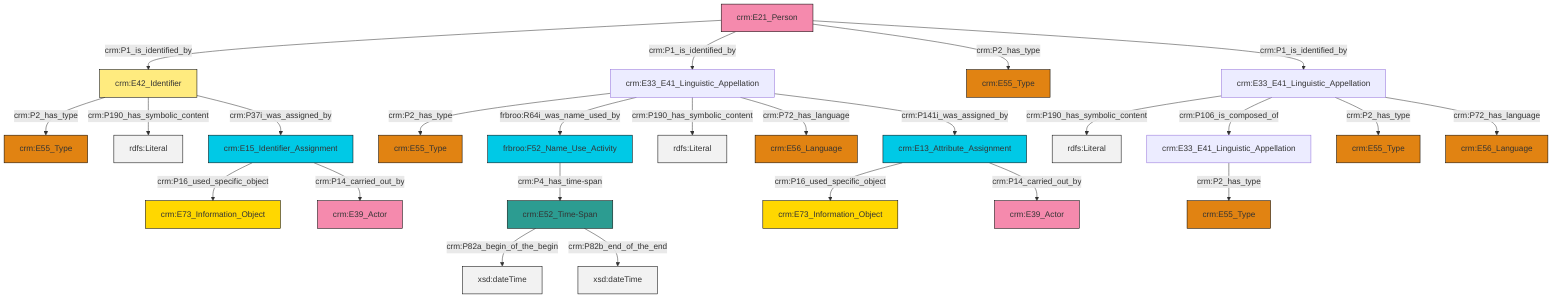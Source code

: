 graph TD
classDef Literal fill:#f2f2f2,stroke:#000000;
classDef CRM_Entity fill:#FFFFFF,stroke:#000000;
classDef Temporal_Entity fill:#00C9E6, stroke:#000000;
classDef Type fill:#E18312, stroke:#000000;
classDef Time-Span fill:#2C9C91, stroke:#000000;
classDef Appellation fill:#FFEB7F, stroke:#000000;
classDef Place fill:#008836, stroke:#000000;
classDef Persistent_Item fill:#B266B2, stroke:#000000;
classDef Conceptual_Object fill:#FFD700, stroke:#000000;
classDef Physical_Thing fill:#D2B48C, stroke:#000000;
classDef Actor fill:#f58aad, stroke:#000000;
classDef PC_Classes fill:#4ce600, stroke:#000000;
classDef Multi fill:#cccccc,stroke:#000000;

0["crm:E21_Person"]:::Actor -->|crm:P1_is_identified_by| 1["crm:E42_Identifier"]:::Appellation
3["crm:E52_Time-Span"]:::Time-Span -->|crm:P82a_begin_of_the_begin| 4[xsd:dateTime]:::Literal
5["crm:E33_E41_Linguistic_Appellation"]:::Default -->|crm:P2_has_type| 6["crm:E55_Type"]:::Type
7["crm:E33_E41_Linguistic_Appellation"]:::Default -->|crm:P190_has_symbolic_content| 8[rdfs:Literal]:::Literal
5["crm:E33_E41_Linguistic_Appellation"]:::Default -->|frbroo:R64i_was_name_used_by| 9["frbroo:F52_Name_Use_Activity"]:::Temporal_Entity
0["crm:E21_Person"]:::Actor -->|crm:P1_is_identified_by| 5["crm:E33_E41_Linguistic_Appellation"]:::Default
1["crm:E42_Identifier"]:::Appellation -->|crm:P2_has_type| 15["crm:E55_Type"]:::Type
16["crm:E13_Attribute_Assignment"]:::Temporal_Entity -->|crm:P16_used_specific_object| 17["crm:E73_Information_Object"]:::Conceptual_Object
16["crm:E13_Attribute_Assignment"]:::Temporal_Entity -->|crm:P14_carried_out_by| 18["crm:E39_Actor"]:::Actor
0["crm:E21_Person"]:::Actor -->|crm:P2_has_type| 19["crm:E55_Type"]:::Type
5["crm:E33_E41_Linguistic_Appellation"]:::Default -->|crm:P190_has_symbolic_content| 21[rdfs:Literal]:::Literal
13["crm:E15_Identifier_Assignment"]:::Temporal_Entity -->|crm:P16_used_specific_object| 22["crm:E73_Information_Object"]:::Conceptual_Object
27["crm:E33_E41_Linguistic_Appellation"]:::Default -->|crm:P2_has_type| 23["crm:E55_Type"]:::Type
1["crm:E42_Identifier"]:::Appellation -->|crm:P190_has_symbolic_content| 28[rdfs:Literal]:::Literal
1["crm:E42_Identifier"]:::Appellation -->|crm:P37i_was_assigned_by| 13["crm:E15_Identifier_Assignment"]:::Temporal_Entity
5["crm:E33_E41_Linguistic_Appellation"]:::Default -->|crm:P72_has_language| 37["crm:E56_Language"]:::Type
7["crm:E33_E41_Linguistic_Appellation"]:::Default -->|crm:P106_is_composed_of| 27["crm:E33_E41_Linguistic_Appellation"]:::Default
7["crm:E33_E41_Linguistic_Appellation"]:::Default -->|crm:P2_has_type| 11["crm:E55_Type"]:::Type
5["crm:E33_E41_Linguistic_Appellation"]:::Default -->|crm:P141i_was_assigned_by| 16["crm:E13_Attribute_Assignment"]:::Temporal_Entity
0["crm:E21_Person"]:::Actor -->|crm:P1_is_identified_by| 7["crm:E33_E41_Linguistic_Appellation"]:::Default
7["crm:E33_E41_Linguistic_Appellation"]:::Default -->|crm:P72_has_language| 41["crm:E56_Language"]:::Type
9["frbroo:F52_Name_Use_Activity"]:::Temporal_Entity -->|crm:P4_has_time-span| 3["crm:E52_Time-Span"]:::Time-Span
13["crm:E15_Identifier_Assignment"]:::Temporal_Entity -->|crm:P14_carried_out_by| 30["crm:E39_Actor"]:::Actor
3["crm:E52_Time-Span"]:::Time-Span -->|crm:P82b_end_of_the_end| 45[xsd:dateTime]:::Literal